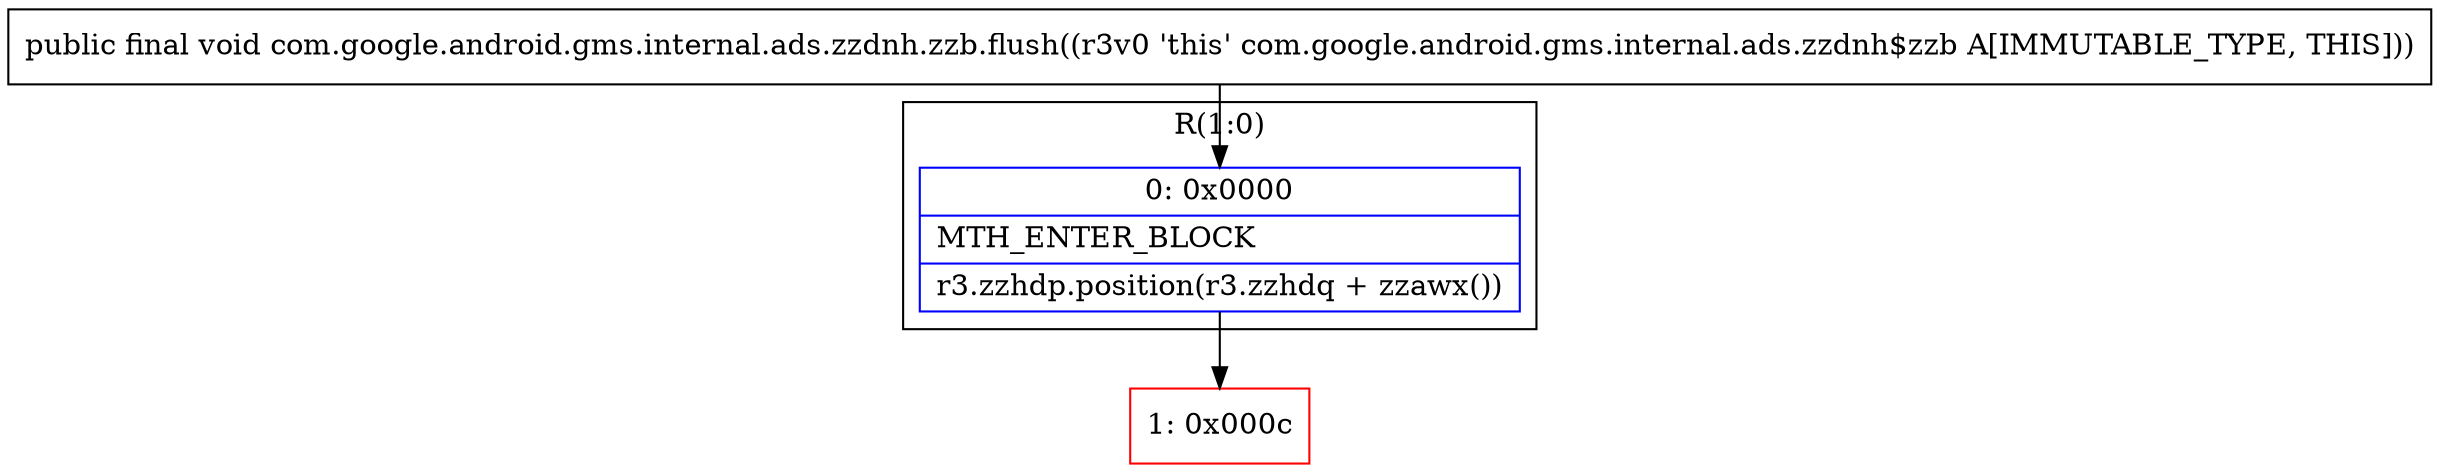 digraph "CFG forcom.google.android.gms.internal.ads.zzdnh.zzb.flush()V" {
subgraph cluster_Region_381512353 {
label = "R(1:0)";
node [shape=record,color=blue];
Node_0 [shape=record,label="{0\:\ 0x0000|MTH_ENTER_BLOCK\l|r3.zzhdp.position(r3.zzhdq + zzawx())\l}"];
}
Node_1 [shape=record,color=red,label="{1\:\ 0x000c}"];
MethodNode[shape=record,label="{public final void com.google.android.gms.internal.ads.zzdnh.zzb.flush((r3v0 'this' com.google.android.gms.internal.ads.zzdnh$zzb A[IMMUTABLE_TYPE, THIS])) }"];
MethodNode -> Node_0;
Node_0 -> Node_1;
}


